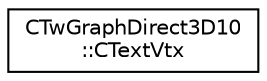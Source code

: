 digraph "Graphical Class Hierarchy"
{
  edge [fontname="Helvetica",fontsize="10",labelfontname="Helvetica",labelfontsize="10"];
  node [fontname="Helvetica",fontsize="10",shape=record];
  rankdir="LR";
  Node1 [label="CTwGraphDirect3D10\l::CTextVtx",height=0.2,width=0.4,color="black", fillcolor="white", style="filled",URL="$struct_c_tw_graph_direct3_d10_1_1_c_text_vtx.html"];
}
